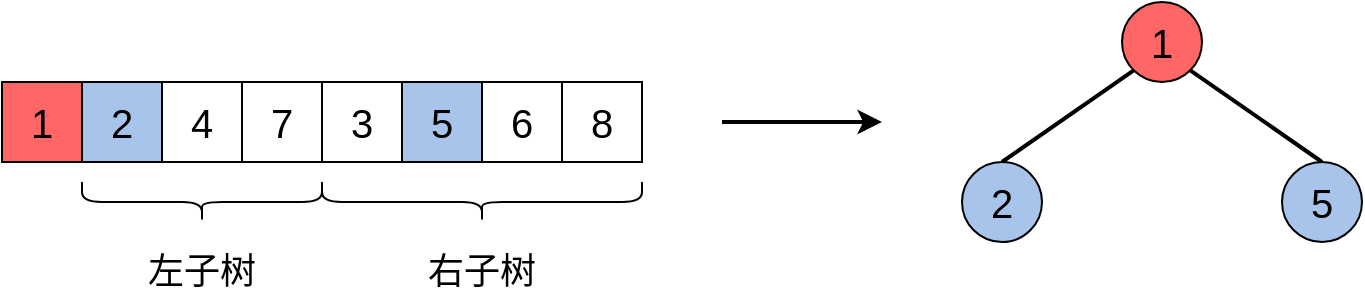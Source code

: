 <mxfile version="20.8.16" type="device"><diagram name="第 1 页" id="qpZ5Pt3iFnFB6GKcGoXP"><mxGraphModel dx="1114" dy="747" grid="1" gridSize="10" guides="1" tooltips="1" connect="1" arrows="1" fold="1" page="1" pageScale="1" pageWidth="1169" pageHeight="827" math="0" shadow="0"><root><mxCell id="0"/><mxCell id="1" parent="0"/><mxCell id="0GipUtueYU8QZmsqe1CF-1" value="1" style="whiteSpace=wrap;html=1;aspect=fixed;fontSize=20;fillColor=#FF6666;" vertex="1" parent="1"><mxGeometry x="200" y="160" width="40" height="40" as="geometry"/></mxCell><mxCell id="0GipUtueYU8QZmsqe1CF-2" value="2" style="whiteSpace=wrap;html=1;aspect=fixed;fontSize=20;fillColor=#A9C4EB;" vertex="1" parent="1"><mxGeometry x="240" y="160" width="40" height="40" as="geometry"/></mxCell><mxCell id="0GipUtueYU8QZmsqe1CF-3" value="4" style="whiteSpace=wrap;html=1;aspect=fixed;fontSize=20;fillColor=#FFFFFF;" vertex="1" parent="1"><mxGeometry x="280" y="160" width="40" height="40" as="geometry"/></mxCell><mxCell id="0GipUtueYU8QZmsqe1CF-4" value="7" style="whiteSpace=wrap;html=1;aspect=fixed;fontSize=20;fillColor=#FFFFFF;" vertex="1" parent="1"><mxGeometry x="320" y="160" width="40" height="40" as="geometry"/></mxCell><mxCell id="0GipUtueYU8QZmsqe1CF-5" value="3" style="whiteSpace=wrap;html=1;aspect=fixed;fontSize=20;fillColor=#FFFFFF;" vertex="1" parent="1"><mxGeometry x="360" y="160" width="40" height="40" as="geometry"/></mxCell><mxCell id="0GipUtueYU8QZmsqe1CF-6" value="5" style="whiteSpace=wrap;html=1;aspect=fixed;fontSize=20;fillColor=#A9C4EB;" vertex="1" parent="1"><mxGeometry x="400" y="160" width="40" height="40" as="geometry"/></mxCell><mxCell id="0GipUtueYU8QZmsqe1CF-7" value="6" style="whiteSpace=wrap;html=1;aspect=fixed;fontSize=20;fillColor=#FFFFFF;" vertex="1" parent="1"><mxGeometry x="440" y="160" width="40" height="40" as="geometry"/></mxCell><mxCell id="0GipUtueYU8QZmsqe1CF-8" value="8" style="whiteSpace=wrap;html=1;aspect=fixed;fontSize=20;fillColor=#FFFFFF;" vertex="1" parent="1"><mxGeometry x="480" y="160" width="40" height="40" as="geometry"/></mxCell><mxCell id="0GipUtueYU8QZmsqe1CF-17" style="rounded=0;orthogonalLoop=1;jettySize=auto;html=1;exitX=0;exitY=1;exitDx=0;exitDy=0;entryX=0.5;entryY=0;entryDx=0;entryDy=0;fontSize=18;endArrow=none;endFill=0;strokeWidth=2;" edge="1" parent="1" source="0GipUtueYU8QZmsqe1CF-9" target="0GipUtueYU8QZmsqe1CF-15"><mxGeometry relative="1" as="geometry"/></mxCell><mxCell id="0GipUtueYU8QZmsqe1CF-18" style="edgeStyle=none;rounded=0;orthogonalLoop=1;jettySize=auto;html=1;exitX=1;exitY=1;exitDx=0;exitDy=0;entryX=0.5;entryY=0;entryDx=0;entryDy=0;strokeWidth=2;fontSize=18;endArrow=none;endFill=0;" edge="1" parent="1" source="0GipUtueYU8QZmsqe1CF-9" target="0GipUtueYU8QZmsqe1CF-16"><mxGeometry relative="1" as="geometry"/></mxCell><mxCell id="0GipUtueYU8QZmsqe1CF-9" value="1" style="ellipse;whiteSpace=wrap;html=1;aspect=fixed;fillColor=#FF6666;fontSize=20;" vertex="1" parent="1"><mxGeometry x="760" y="120" width="40" height="40" as="geometry"/></mxCell><mxCell id="0GipUtueYU8QZmsqe1CF-10" value="" style="endArrow=classic;html=1;rounded=0;fontSize=20;strokeWidth=2;" edge="1" parent="1"><mxGeometry width="50" height="50" relative="1" as="geometry"><mxPoint x="560" y="180" as="sourcePoint"/><mxPoint x="640" y="180" as="targetPoint"/></mxGeometry></mxCell><mxCell id="0GipUtueYU8QZmsqe1CF-11" value="" style="shape=curlyBracket;whiteSpace=wrap;html=1;rounded=1;labelPosition=left;verticalLabelPosition=middle;align=right;verticalAlign=middle;fillColor=#A9C4EB;rotation=-90;" vertex="1" parent="1"><mxGeometry x="290" y="160" width="20" height="120" as="geometry"/></mxCell><mxCell id="0GipUtueYU8QZmsqe1CF-12" value="" style="shape=curlyBracket;whiteSpace=wrap;html=1;rounded=1;labelPosition=left;verticalLabelPosition=middle;align=right;verticalAlign=middle;fillColor=#A9C4EB;rotation=-90;" vertex="1" parent="1"><mxGeometry x="430" y="140" width="20" height="160" as="geometry"/></mxCell><mxCell id="0GipUtueYU8QZmsqe1CF-13" value="左子树" style="text;html=1;strokeColor=none;fillColor=none;align=center;verticalAlign=middle;whiteSpace=wrap;rounded=0;fontSize=18;" vertex="1" parent="1"><mxGeometry x="270" y="240" width="60" height="30" as="geometry"/></mxCell><mxCell id="0GipUtueYU8QZmsqe1CF-14" value="右子树" style="text;html=1;strokeColor=none;fillColor=none;align=center;verticalAlign=middle;whiteSpace=wrap;rounded=0;fontSize=18;" vertex="1" parent="1"><mxGeometry x="410" y="240" width="60" height="30" as="geometry"/></mxCell><mxCell id="0GipUtueYU8QZmsqe1CF-15" value="2" style="ellipse;whiteSpace=wrap;html=1;aspect=fixed;fillColor=#A9C4EB;fontSize=20;" vertex="1" parent="1"><mxGeometry x="680" y="200" width="40" height="40" as="geometry"/></mxCell><mxCell id="0GipUtueYU8QZmsqe1CF-16" value="5" style="ellipse;whiteSpace=wrap;html=1;aspect=fixed;fillColor=#A9C4EB;fontSize=20;" vertex="1" parent="1"><mxGeometry x="840" y="200" width="40" height="40" as="geometry"/></mxCell></root></mxGraphModel></diagram></mxfile>